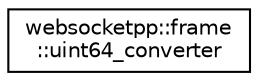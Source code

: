 digraph "Graphical Class Hierarchy"
{
  edge [fontname="Helvetica",fontsize="10",labelfontname="Helvetica",labelfontsize="10"];
  node [fontname="Helvetica",fontsize="10",shape=record];
  rankdir="LR";
  Node0 [label="websocketpp::frame\l::uint64_converter",height=0.2,width=0.4,color="black", fillcolor="white", style="filled",URL="$unionwebsocketpp_1_1frame_1_1uint64__converter.html",tooltip="Eight byte conversion union. "];
}
